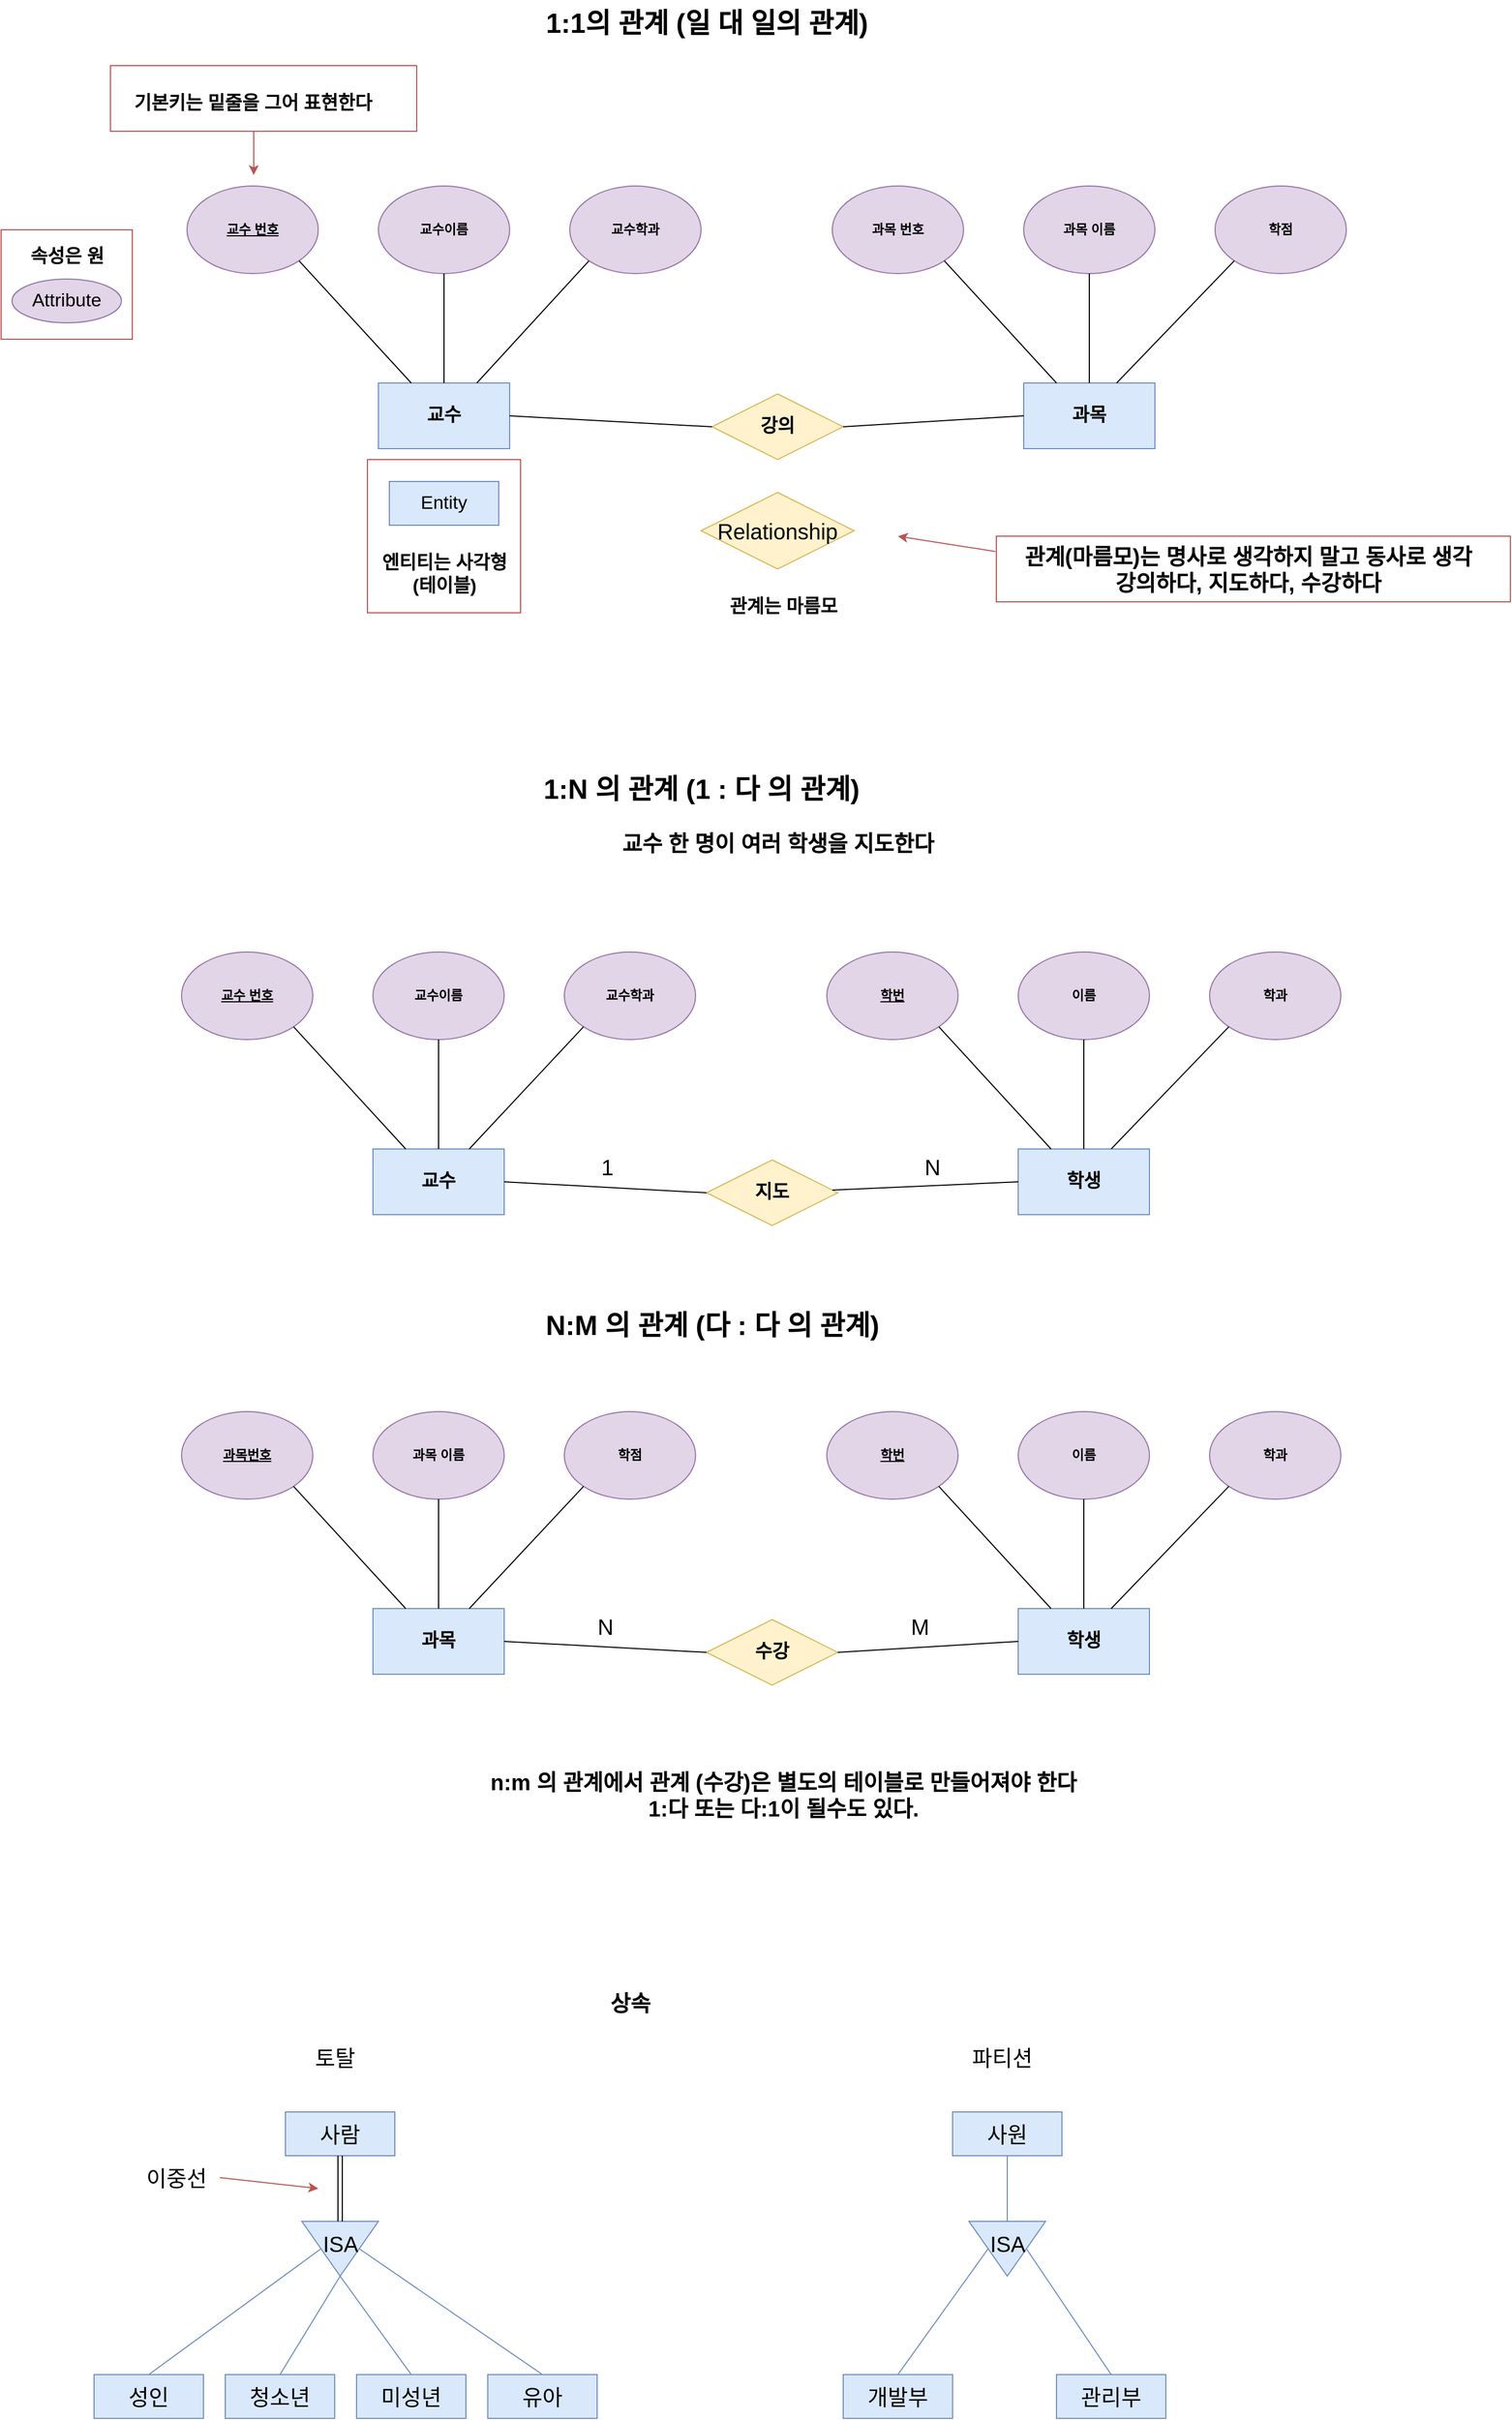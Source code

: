 <mxfile version="20.5.3" type="device"><diagram id="R2lEEEUBdFMjLlhIrx00" name="Page-1"><mxGraphModel dx="1579" dy="829" grid="0" gridSize="10" guides="1" tooltips="1" connect="1" arrows="1" fold="1" page="1" pageScale="1" pageWidth="3300" pageHeight="4681" math="0" shadow="0" extFonts="Permanent Marker^https://fonts.googleapis.com/css?family=Permanent+Marker"><root><mxCell id="0"/><mxCell id="1" parent="0"/><mxCell id="wZfJ5kajpPE4_aykeDIW-59" value="&lt;b&gt;교수&lt;/b&gt;" style="rounded=0;whiteSpace=wrap;html=1;strokeColor=#6c8ebf;fillColor=#dae8fc;fontStyle=0;fontSize=17;" vertex="1" parent="1"><mxGeometry x="375" y="410" width="120" height="60" as="geometry"/></mxCell><mxCell id="wZfJ5kajpPE4_aykeDIW-60" value="&lt;u&gt;&lt;b&gt;교수 번호&lt;/b&gt;&lt;/u&gt;" style="ellipse;whiteSpace=wrap;html=1;strokeColor=#9673a6;fillColor=#e1d5e7;fontStyle=0" vertex="1" parent="1"><mxGeometry x="200" y="230" width="120" height="80" as="geometry"/></mxCell><mxCell id="wZfJ5kajpPE4_aykeDIW-61" value="&lt;b&gt;교수학과&lt;/b&gt;" style="ellipse;whiteSpace=wrap;html=1;strokeColor=#9673a6;fillColor=#e1d5e7;fontStyle=0" vertex="1" parent="1"><mxGeometry x="550" y="230" width="120" height="80" as="geometry"/></mxCell><mxCell id="wZfJ5kajpPE4_aykeDIW-62" value="&lt;b&gt;교수이름&lt;/b&gt;" style="ellipse;whiteSpace=wrap;html=1;strokeColor=#9673a6;fillColor=#e1d5e7;fontStyle=0" vertex="1" parent="1"><mxGeometry x="375" y="230" width="120" height="80" as="geometry"/></mxCell><mxCell id="wZfJ5kajpPE4_aykeDIW-67" value="" style="endArrow=none;html=1;rounded=0;fontSize=17;entryX=1;entryY=1;entryDx=0;entryDy=0;exitX=0.25;exitY=0;exitDx=0;exitDy=0;fontStyle=0" edge="1" parent="1" source="wZfJ5kajpPE4_aykeDIW-59" target="wZfJ5kajpPE4_aykeDIW-60"><mxGeometry width="50" height="50" relative="1" as="geometry"><mxPoint x="340" y="510" as="sourcePoint"/><mxPoint x="390" y="460" as="targetPoint"/></mxGeometry></mxCell><mxCell id="wZfJ5kajpPE4_aykeDIW-68" value="" style="endArrow=none;html=1;rounded=0;fontSize=17;entryX=0.5;entryY=1;entryDx=0;entryDy=0;exitX=0.5;exitY=0;exitDx=0;exitDy=0;fontStyle=0" edge="1" parent="1" source="wZfJ5kajpPE4_aykeDIW-59" target="wZfJ5kajpPE4_aykeDIW-62"><mxGeometry width="50" height="50" relative="1" as="geometry"><mxPoint x="415" y="420" as="sourcePoint"/><mxPoint x="312.426" y="308.284" as="targetPoint"/></mxGeometry></mxCell><mxCell id="wZfJ5kajpPE4_aykeDIW-69" value="" style="endArrow=none;html=1;rounded=0;fontSize=17;entryX=0;entryY=1;entryDx=0;entryDy=0;fontStyle=0;exitX=0.75;exitY=0;exitDx=0;exitDy=0;" edge="1" parent="1" source="wZfJ5kajpPE4_aykeDIW-59" target="wZfJ5kajpPE4_aykeDIW-61"><mxGeometry width="50" height="50" relative="1" as="geometry"><mxPoint x="460" y="410" as="sourcePoint"/><mxPoint x="445" y="320" as="targetPoint"/></mxGeometry></mxCell><mxCell id="wZfJ5kajpPE4_aykeDIW-70" value="&lt;b&gt;엔티티는 사각형&lt;br&gt;(테이블)&lt;/b&gt;" style="text;html=1;resizable=0;autosize=1;align=center;verticalAlign=middle;points=[];fillColor=none;strokeColor=none;rounded=0;fontSize=17;fontStyle=0" vertex="1" parent="1"><mxGeometry x="360" y="560" width="150" height="50" as="geometry"/></mxCell><mxCell id="wZfJ5kajpPE4_aykeDIW-71" value="&lt;b&gt;속성은 원&lt;/b&gt;" style="text;html=1;resizable=0;autosize=1;align=center;verticalAlign=middle;points=[];fillColor=none;strokeColor=none;rounded=0;fontSize=17;fontStyle=0" vertex="1" parent="1"><mxGeometry x="40" y="280" width="100" height="30" as="geometry"/></mxCell><mxCell id="wZfJ5kajpPE4_aykeDIW-72" value="&lt;b&gt;관계는 마름모&lt;/b&gt;" style="text;html=1;resizable=0;autosize=1;align=center;verticalAlign=middle;points=[];fillColor=none;strokeColor=none;rounded=0;fontSize=17;fontStyle=0" vertex="1" parent="1"><mxGeometry x="680" y="600" width="130" height="30" as="geometry"/></mxCell><mxCell id="wZfJ5kajpPE4_aykeDIW-73" value="과목" style="rounded=0;whiteSpace=wrap;html=1;strokeColor=#6c8ebf;fillColor=#dae8fc;fontStyle=1;fontSize=17;" vertex="1" parent="1"><mxGeometry x="965" y="410" width="120" height="60" as="geometry"/></mxCell><mxCell id="wZfJ5kajpPE4_aykeDIW-74" value="&lt;b&gt;과목 번호&lt;/b&gt;" style="ellipse;whiteSpace=wrap;html=1;strokeColor=#9673a6;fillColor=#e1d5e7;" vertex="1" parent="1"><mxGeometry x="790" y="230" width="120" height="80" as="geometry"/></mxCell><mxCell id="wZfJ5kajpPE4_aykeDIW-75" value="&lt;b&gt;학점&lt;/b&gt;" style="ellipse;whiteSpace=wrap;html=1;strokeColor=#9673a6;fillColor=#e1d5e7;" vertex="1" parent="1"><mxGeometry x="1140" y="230" width="120" height="80" as="geometry"/></mxCell><mxCell id="wZfJ5kajpPE4_aykeDIW-76" value="&lt;b&gt;과목 이름&lt;/b&gt;" style="ellipse;whiteSpace=wrap;html=1;strokeColor=#9673a6;fillColor=#e1d5e7;" vertex="1" parent="1"><mxGeometry x="965" y="230" width="120" height="80" as="geometry"/></mxCell><mxCell id="wZfJ5kajpPE4_aykeDIW-77" value="" style="endArrow=none;html=1;rounded=0;fontSize=17;entryX=1;entryY=1;entryDx=0;entryDy=0;exitX=0.25;exitY=0;exitDx=0;exitDy=0;" edge="1" parent="1" source="wZfJ5kajpPE4_aykeDIW-73" target="wZfJ5kajpPE4_aykeDIW-74"><mxGeometry width="50" height="50" relative="1" as="geometry"><mxPoint x="930" y="510" as="sourcePoint"/><mxPoint x="980" y="460" as="targetPoint"/></mxGeometry></mxCell><mxCell id="wZfJ5kajpPE4_aykeDIW-78" value="" style="endArrow=none;html=1;rounded=0;fontSize=17;entryX=0.5;entryY=1;entryDx=0;entryDy=0;exitX=0.5;exitY=0;exitDx=0;exitDy=0;" edge="1" parent="1" source="wZfJ5kajpPE4_aykeDIW-73" target="wZfJ5kajpPE4_aykeDIW-76"><mxGeometry width="50" height="50" relative="1" as="geometry"><mxPoint x="1005" y="420" as="sourcePoint"/><mxPoint x="902.426" y="308.284" as="targetPoint"/></mxGeometry></mxCell><mxCell id="wZfJ5kajpPE4_aykeDIW-79" value="" style="endArrow=none;html=1;rounded=0;fontSize=17;entryX=0;entryY=1;entryDx=0;entryDy=0;" edge="1" parent="1" target="wZfJ5kajpPE4_aykeDIW-75"><mxGeometry width="50" height="50" relative="1" as="geometry"><mxPoint x="1050" y="410" as="sourcePoint"/><mxPoint x="1035" y="320" as="targetPoint"/></mxGeometry></mxCell><mxCell id="wZfJ5kajpPE4_aykeDIW-85" value="&lt;b&gt;강의&lt;/b&gt;" style="shape=rhombus;perimeter=rhombusPerimeter;whiteSpace=wrap;html=1;align=center;strokeColor=#d6b656;fontSize=17;fillColor=#fff2cc;" vertex="1" parent="1"><mxGeometry x="680" y="420" width="120" height="60" as="geometry"/></mxCell><mxCell id="wZfJ5kajpPE4_aykeDIW-86" value="Entity" style="whiteSpace=wrap;html=1;align=center;strokeColor=#6c8ebf;fontSize=17;fillColor=#dae8fc;" vertex="1" parent="1"><mxGeometry x="385" y="500" width="100" height="40" as="geometry"/></mxCell><mxCell id="wZfJ5kajpPE4_aykeDIW-87" value="Attribute" style="ellipse;whiteSpace=wrap;html=1;align=center;strokeColor=#9673a6;fontSize=17;fillColor=#e1d5e7;" vertex="1" parent="1"><mxGeometry x="40" y="315" width="100" height="40" as="geometry"/></mxCell><mxCell id="wZfJ5kajpPE4_aykeDIW-88" value="&lt;font style=&quot;font-size: 25px;&quot;&gt;&lt;b&gt;1:1의 관계&amp;nbsp;&lt;/b&gt;&lt;/font&gt;&lt;b style=&quot;font-size: 25px;&quot;&gt;(일 대 일의 관계)&lt;/b&gt;" style="text;html=1;align=center;verticalAlign=middle;resizable=0;points=[];autosize=1;strokeColor=none;fillColor=none;fontSize=17;" vertex="1" parent="1"><mxGeometry x="505" y="60" width="340" height="40" as="geometry"/></mxCell><mxCell id="wZfJ5kajpPE4_aykeDIW-90" value="" style="endArrow=none;html=1;rounded=0;fontSize=17;exitX=1;exitY=0.5;exitDx=0;exitDy=0;entryX=0;entryY=0.5;entryDx=0;entryDy=0;" edge="1" parent="1" source="wZfJ5kajpPE4_aykeDIW-59" target="wZfJ5kajpPE4_aykeDIW-85"><mxGeometry relative="1" as="geometry"><mxPoint x="650" y="470" as="sourcePoint"/><mxPoint x="810" y="470" as="targetPoint"/></mxGeometry></mxCell><mxCell id="wZfJ5kajpPE4_aykeDIW-91" value="" style="endArrow=none;html=1;rounded=0;fontSize=17;entryX=0;entryY=0.5;entryDx=0;entryDy=0;exitX=1;exitY=0.5;exitDx=0;exitDy=0;" edge="1" parent="1" source="wZfJ5kajpPE4_aykeDIW-85" target="wZfJ5kajpPE4_aykeDIW-73"><mxGeometry relative="1" as="geometry"><mxPoint x="650" y="470" as="sourcePoint"/><mxPoint x="810" y="470" as="targetPoint"/></mxGeometry></mxCell><mxCell id="wZfJ5kajpPE4_aykeDIW-96" value="&lt;b&gt;기본키는 밑줄을 그어 표현한다&lt;/b&gt;" style="text;html=1;align=center;verticalAlign=middle;resizable=0;points=[];autosize=1;strokeColor=none;fillColor=none;fontSize=17;" vertex="1" parent="1"><mxGeometry x="130" y="140" width="260" height="30" as="geometry"/></mxCell><mxCell id="wZfJ5kajpPE4_aykeDIW-100" value="" style="endArrow=classic;html=1;rounded=0;fontSize=17;fillColor=#f8cecc;strokeColor=#b85450;" edge="1" parent="1"><mxGeometry width="50" height="50" relative="1" as="geometry"><mxPoint x="261" y="180" as="sourcePoint"/><mxPoint x="261" y="220" as="targetPoint"/><Array as="points"><mxPoint x="261" y="200"/></Array></mxGeometry></mxCell><mxCell id="wZfJ5kajpPE4_aykeDIW-103" value="학생" style="rounded=0;whiteSpace=wrap;html=1;strokeColor=#6c8ebf;fillColor=#dae8fc;fontStyle=1;fontSize=17;" vertex="1" parent="1"><mxGeometry x="960" y="1110" width="120" height="60" as="geometry"/></mxCell><mxCell id="wZfJ5kajpPE4_aykeDIW-104" value="&lt;u&gt;&lt;b&gt;학번&lt;/b&gt;&lt;/u&gt;" style="ellipse;whiteSpace=wrap;html=1;strokeColor=#9673a6;fillColor=#e1d5e7;" vertex="1" parent="1"><mxGeometry x="785" y="930" width="120" height="80" as="geometry"/></mxCell><mxCell id="wZfJ5kajpPE4_aykeDIW-105" value="&lt;b&gt;학과&lt;/b&gt;" style="ellipse;whiteSpace=wrap;html=1;strokeColor=#9673a6;fillColor=#e1d5e7;" vertex="1" parent="1"><mxGeometry x="1135" y="930" width="120" height="80" as="geometry"/></mxCell><mxCell id="wZfJ5kajpPE4_aykeDIW-106" value="&lt;b&gt;이름&lt;/b&gt;" style="ellipse;whiteSpace=wrap;html=1;strokeColor=#9673a6;fillColor=#e1d5e7;" vertex="1" parent="1"><mxGeometry x="960" y="930" width="120" height="80" as="geometry"/></mxCell><mxCell id="wZfJ5kajpPE4_aykeDIW-107" value="" style="endArrow=none;html=1;rounded=0;fontSize=17;entryX=1;entryY=1;entryDx=0;entryDy=0;exitX=0.25;exitY=0;exitDx=0;exitDy=0;" edge="1" parent="1" source="wZfJ5kajpPE4_aykeDIW-103" target="wZfJ5kajpPE4_aykeDIW-104"><mxGeometry width="50" height="50" relative="1" as="geometry"><mxPoint x="925" y="1210" as="sourcePoint"/><mxPoint x="975" y="1160" as="targetPoint"/></mxGeometry></mxCell><mxCell id="wZfJ5kajpPE4_aykeDIW-108" value="" style="endArrow=none;html=1;rounded=0;fontSize=17;entryX=0.5;entryY=1;entryDx=0;entryDy=0;exitX=0.5;exitY=0;exitDx=0;exitDy=0;" edge="1" parent="1" source="wZfJ5kajpPE4_aykeDIW-103" target="wZfJ5kajpPE4_aykeDIW-106"><mxGeometry width="50" height="50" relative="1" as="geometry"><mxPoint x="1000" y="1120" as="sourcePoint"/><mxPoint x="897.426" y="1008.284" as="targetPoint"/></mxGeometry></mxCell><mxCell id="wZfJ5kajpPE4_aykeDIW-109" value="" style="endArrow=none;html=1;rounded=0;fontSize=17;entryX=0;entryY=1;entryDx=0;entryDy=0;" edge="1" parent="1" target="wZfJ5kajpPE4_aykeDIW-105"><mxGeometry width="50" height="50" relative="1" as="geometry"><mxPoint x="1045" y="1110" as="sourcePoint"/><mxPoint x="1030" y="1020" as="targetPoint"/></mxGeometry></mxCell><mxCell id="wZfJ5kajpPE4_aykeDIW-111" value="&lt;font style=&quot;font-size: 25px;&quot;&gt;&lt;b&gt;1:N 의 관계 (&lt;/b&gt;&lt;/font&gt;&lt;b style=&quot;font-size: 25px;&quot;&gt;1 : 다 의 관계)&lt;/b&gt;" style="text;html=1;align=center;verticalAlign=middle;resizable=0;points=[];autosize=1;strokeColor=none;fillColor=none;fontSize=17;" vertex="1" parent="1"><mxGeometry x="505" y="760" width="330" height="40" as="geometry"/></mxCell><mxCell id="wZfJ5kajpPE4_aykeDIW-112" value="&lt;b&gt;교수&lt;/b&gt;" style="rounded=0;whiteSpace=wrap;html=1;strokeColor=#6c8ebf;fillColor=#dae8fc;fontStyle=0;fontSize=17;" vertex="1" parent="1"><mxGeometry x="370" y="1110" width="120" height="60" as="geometry"/></mxCell><mxCell id="wZfJ5kajpPE4_aykeDIW-113" value="&lt;u&gt;&lt;b&gt;교수 번호&lt;/b&gt;&lt;/u&gt;" style="ellipse;whiteSpace=wrap;html=1;strokeColor=#9673a6;fillColor=#e1d5e7;fontStyle=0" vertex="1" parent="1"><mxGeometry x="195" y="930" width="120" height="80" as="geometry"/></mxCell><mxCell id="wZfJ5kajpPE4_aykeDIW-114" value="&lt;b&gt;교수학과&lt;/b&gt;" style="ellipse;whiteSpace=wrap;html=1;strokeColor=#9673a6;fillColor=#e1d5e7;fontStyle=0" vertex="1" parent="1"><mxGeometry x="545" y="930" width="120" height="80" as="geometry"/></mxCell><mxCell id="wZfJ5kajpPE4_aykeDIW-115" value="&lt;b&gt;교수이름&lt;/b&gt;" style="ellipse;whiteSpace=wrap;html=1;strokeColor=#9673a6;fillColor=#e1d5e7;fontStyle=0" vertex="1" parent="1"><mxGeometry x="370" y="930" width="120" height="80" as="geometry"/></mxCell><mxCell id="wZfJ5kajpPE4_aykeDIW-116" value="" style="endArrow=none;html=1;rounded=0;fontSize=17;entryX=1;entryY=1;entryDx=0;entryDy=0;exitX=0.25;exitY=0;exitDx=0;exitDy=0;fontStyle=0" edge="1" parent="1" source="wZfJ5kajpPE4_aykeDIW-112" target="wZfJ5kajpPE4_aykeDIW-113"><mxGeometry width="50" height="50" relative="1" as="geometry"><mxPoint x="335" y="1210" as="sourcePoint"/><mxPoint x="385" y="1160" as="targetPoint"/></mxGeometry></mxCell><mxCell id="wZfJ5kajpPE4_aykeDIW-117" value="" style="endArrow=none;html=1;rounded=0;fontSize=17;entryX=0.5;entryY=1;entryDx=0;entryDy=0;exitX=0.5;exitY=0;exitDx=0;exitDy=0;fontStyle=0" edge="1" parent="1" source="wZfJ5kajpPE4_aykeDIW-112" target="wZfJ5kajpPE4_aykeDIW-115"><mxGeometry width="50" height="50" relative="1" as="geometry"><mxPoint x="410" y="1120" as="sourcePoint"/><mxPoint x="307.426" y="1008.284" as="targetPoint"/></mxGeometry></mxCell><mxCell id="wZfJ5kajpPE4_aykeDIW-118" value="" style="endArrow=none;html=1;rounded=0;fontSize=17;entryX=0;entryY=1;entryDx=0;entryDy=0;fontStyle=0" edge="1" parent="1" target="wZfJ5kajpPE4_aykeDIW-114" source="wZfJ5kajpPE4_aykeDIW-112"><mxGeometry width="50" height="50" relative="1" as="geometry"><mxPoint x="455" y="1110" as="sourcePoint"/><mxPoint x="440" y="1020" as="targetPoint"/></mxGeometry></mxCell><mxCell id="wZfJ5kajpPE4_aykeDIW-128" value="&lt;b&gt;지도&lt;/b&gt;" style="shape=rhombus;perimeter=rhombusPerimeter;whiteSpace=wrap;html=1;align=center;strokeColor=#d6b656;fontSize=17;fillColor=#fff2cc;" vertex="1" parent="1"><mxGeometry x="675" y="1120" width="120" height="60" as="geometry"/></mxCell><mxCell id="wZfJ5kajpPE4_aykeDIW-132" value="교수 한 명이 여러 학생을 지도한다" style="text;html=1;align=center;verticalAlign=middle;resizable=0;points=[];autosize=1;strokeColor=none;fillColor=none;fontSize=20;fontStyle=1" vertex="1" parent="1"><mxGeometry x="575" y="810" width="330" height="40" as="geometry"/></mxCell><mxCell id="wZfJ5kajpPE4_aykeDIW-133" value="&lt;font style=&quot;font-size: 25px;&quot;&gt;&lt;b&gt;N:M 의 관계 (다&amp;nbsp;&lt;/b&gt;&lt;/font&gt;&lt;b style=&quot;font-size: 25px;&quot;&gt;: 다 의 관계)&lt;/b&gt;" style="text;html=1;align=center;verticalAlign=middle;resizable=0;points=[];autosize=1;strokeColor=none;fillColor=none;fontSize=17;" vertex="1" parent="1"><mxGeometry x="510" y="1250" width="340" height="40" as="geometry"/></mxCell><mxCell id="wZfJ5kajpPE4_aykeDIW-134" value="학생" style="rounded=0;whiteSpace=wrap;html=1;strokeColor=#6c8ebf;fillColor=#dae8fc;fontStyle=1;fontSize=17;" vertex="1" parent="1"><mxGeometry x="960" y="1530" width="120" height="60" as="geometry"/></mxCell><mxCell id="wZfJ5kajpPE4_aykeDIW-135" value="&lt;u&gt;&lt;b&gt;학번&lt;/b&gt;&lt;/u&gt;" style="ellipse;whiteSpace=wrap;html=1;strokeColor=#9673a6;fillColor=#e1d5e7;" vertex="1" parent="1"><mxGeometry x="785" y="1350" width="120" height="80" as="geometry"/></mxCell><mxCell id="wZfJ5kajpPE4_aykeDIW-136" value="&lt;b&gt;학과&lt;/b&gt;" style="ellipse;whiteSpace=wrap;html=1;strokeColor=#9673a6;fillColor=#e1d5e7;" vertex="1" parent="1"><mxGeometry x="1135" y="1350" width="120" height="80" as="geometry"/></mxCell><mxCell id="wZfJ5kajpPE4_aykeDIW-137" value="&lt;b&gt;이름&lt;/b&gt;" style="ellipse;whiteSpace=wrap;html=1;strokeColor=#9673a6;fillColor=#e1d5e7;" vertex="1" parent="1"><mxGeometry x="960" y="1350" width="120" height="80" as="geometry"/></mxCell><mxCell id="wZfJ5kajpPE4_aykeDIW-138" value="" style="endArrow=none;html=1;rounded=0;fontSize=17;entryX=1;entryY=1;entryDx=0;entryDy=0;exitX=0.25;exitY=0;exitDx=0;exitDy=0;" edge="1" parent="1" source="wZfJ5kajpPE4_aykeDIW-134" target="wZfJ5kajpPE4_aykeDIW-135"><mxGeometry width="50" height="50" relative="1" as="geometry"><mxPoint x="925" y="1630" as="sourcePoint"/><mxPoint x="975" y="1580" as="targetPoint"/></mxGeometry></mxCell><mxCell id="wZfJ5kajpPE4_aykeDIW-139" value="" style="endArrow=none;html=1;rounded=0;fontSize=17;entryX=0.5;entryY=1;entryDx=0;entryDy=0;exitX=0.5;exitY=0;exitDx=0;exitDy=0;" edge="1" parent="1" source="wZfJ5kajpPE4_aykeDIW-134" target="wZfJ5kajpPE4_aykeDIW-137"><mxGeometry width="50" height="50" relative="1" as="geometry"><mxPoint x="1000" y="1540" as="sourcePoint"/><mxPoint x="897.426" y="1428.284" as="targetPoint"/></mxGeometry></mxCell><mxCell id="wZfJ5kajpPE4_aykeDIW-140" value="" style="endArrow=none;html=1;rounded=0;fontSize=17;entryX=0;entryY=1;entryDx=0;entryDy=0;" edge="1" parent="1" target="wZfJ5kajpPE4_aykeDIW-136"><mxGeometry width="50" height="50" relative="1" as="geometry"><mxPoint x="1045" y="1530" as="sourcePoint"/><mxPoint x="1030" y="1440" as="targetPoint"/></mxGeometry></mxCell><mxCell id="wZfJ5kajpPE4_aykeDIW-141" value="&lt;b&gt;과목&lt;/b&gt;" style="rounded=0;whiteSpace=wrap;html=1;strokeColor=#6c8ebf;fillColor=#dae8fc;fontStyle=0;fontSize=17;" vertex="1" parent="1"><mxGeometry x="370" y="1530" width="120" height="60" as="geometry"/></mxCell><mxCell id="wZfJ5kajpPE4_aykeDIW-142" value="&lt;u&gt;&lt;b&gt;과목번호&lt;/b&gt;&lt;/u&gt;" style="ellipse;whiteSpace=wrap;html=1;strokeColor=#9673a6;fillColor=#e1d5e7;fontStyle=0" vertex="1" parent="1"><mxGeometry x="195" y="1350" width="120" height="80" as="geometry"/></mxCell><mxCell id="wZfJ5kajpPE4_aykeDIW-143" value="&lt;b&gt;학점&lt;/b&gt;" style="ellipse;whiteSpace=wrap;html=1;strokeColor=#9673a6;fillColor=#e1d5e7;fontStyle=0" vertex="1" parent="1"><mxGeometry x="545" y="1350" width="120" height="80" as="geometry"/></mxCell><mxCell id="wZfJ5kajpPE4_aykeDIW-144" value="&lt;b&gt;과목 이름&lt;/b&gt;" style="ellipse;whiteSpace=wrap;html=1;strokeColor=#9673a6;fillColor=#e1d5e7;fontStyle=0" vertex="1" parent="1"><mxGeometry x="370" y="1350" width="120" height="80" as="geometry"/></mxCell><mxCell id="wZfJ5kajpPE4_aykeDIW-145" value="" style="endArrow=none;html=1;rounded=0;fontSize=17;entryX=1;entryY=1;entryDx=0;entryDy=0;exitX=0.25;exitY=0;exitDx=0;exitDy=0;fontStyle=0" edge="1" parent="1" source="wZfJ5kajpPE4_aykeDIW-141" target="wZfJ5kajpPE4_aykeDIW-142"><mxGeometry width="50" height="50" relative="1" as="geometry"><mxPoint x="335" y="1630" as="sourcePoint"/><mxPoint x="385" y="1580" as="targetPoint"/></mxGeometry></mxCell><mxCell id="wZfJ5kajpPE4_aykeDIW-146" value="" style="endArrow=none;html=1;rounded=0;fontSize=17;entryX=0.5;entryY=1;entryDx=0;entryDy=0;exitX=0.5;exitY=0;exitDx=0;exitDy=0;fontStyle=0" edge="1" parent="1" source="wZfJ5kajpPE4_aykeDIW-141" target="wZfJ5kajpPE4_aykeDIW-144"><mxGeometry width="50" height="50" relative="1" as="geometry"><mxPoint x="410" y="1540" as="sourcePoint"/><mxPoint x="307.426" y="1428.284" as="targetPoint"/></mxGeometry></mxCell><mxCell id="wZfJ5kajpPE4_aykeDIW-147" value="" style="endArrow=none;html=1;rounded=0;fontSize=17;entryX=0;entryY=1;entryDx=0;entryDy=0;fontStyle=0" edge="1" parent="1" source="wZfJ5kajpPE4_aykeDIW-141" target="wZfJ5kajpPE4_aykeDIW-143"><mxGeometry width="50" height="50" relative="1" as="geometry"><mxPoint x="455" y="1530" as="sourcePoint"/><mxPoint x="440" y="1440" as="targetPoint"/></mxGeometry></mxCell><mxCell id="wZfJ5kajpPE4_aykeDIW-150" value="&lt;b&gt;수강&lt;/b&gt;" style="shape=rhombus;perimeter=rhombusPerimeter;whiteSpace=wrap;html=1;align=center;strokeColor=#d6b656;fontSize=17;fillColor=#fff2cc;" vertex="1" parent="1"><mxGeometry x="675" y="1540" width="120" height="60" as="geometry"/></mxCell><mxCell id="wZfJ5kajpPE4_aykeDIW-151" value="" style="endArrow=none;html=1;rounded=0;fontSize=17;exitX=1;exitY=0.5;exitDx=0;exitDy=0;entryX=0;entryY=0.5;entryDx=0;entryDy=0;" edge="1" parent="1" source="wZfJ5kajpPE4_aykeDIW-150" target="wZfJ5kajpPE4_aykeDIW-134"><mxGeometry relative="1" as="geometry"><mxPoint x="500" y="1570" as="sourcePoint"/><mxPoint x="685" y="1580" as="targetPoint"/></mxGeometry></mxCell><mxCell id="wZfJ5kajpPE4_aykeDIW-153" value="Relationship" style="shape=rhombus;perimeter=rhombusPerimeter;whiteSpace=wrap;html=1;align=center;strokeColor=#d6b656;fontSize=20;fillColor=#fff2cc;" vertex="1" parent="1"><mxGeometry x="670" y="510" width="140" height="70" as="geometry"/></mxCell><mxCell id="wZfJ5kajpPE4_aykeDIW-154" value="&lt;b&gt;n:m 의 관계에서 관계 (수강)은 별도의 테이블로 만들어져야 한다&lt;br&gt;1:다 또는 다:1이 될수도 있다.&lt;br&gt;&lt;/b&gt;" style="text;html=1;align=center;verticalAlign=middle;resizable=0;points=[];autosize=1;strokeColor=none;fillColor=none;fontSize=20;" vertex="1" parent="1"><mxGeometry x="445" y="1670" width="600" height="60" as="geometry"/></mxCell><mxCell id="wZfJ5kajpPE4_aykeDIW-155" value="사람" style="whiteSpace=wrap;html=1;align=center;strokeColor=#6c8ebf;fontSize=20;fillColor=#dae8fc;" vertex="1" parent="1"><mxGeometry x="290" y="1990" width="100" height="40" as="geometry"/></mxCell><mxCell id="wZfJ5kajpPE4_aykeDIW-159" value="성인" style="whiteSpace=wrap;html=1;align=center;strokeColor=#6c8ebf;fontSize=20;fillColor=#dae8fc;" vertex="1" parent="1"><mxGeometry x="115" y="2230" width="100" height="40" as="geometry"/></mxCell><mxCell id="wZfJ5kajpPE4_aykeDIW-160" value="청소년" style="whiteSpace=wrap;html=1;align=center;strokeColor=#6c8ebf;fontSize=20;fillColor=#dae8fc;" vertex="1" parent="1"><mxGeometry x="235" y="2230" width="100" height="40" as="geometry"/></mxCell><mxCell id="wZfJ5kajpPE4_aykeDIW-161" value="미성년" style="whiteSpace=wrap;html=1;align=center;strokeColor=#6c8ebf;fontSize=20;fillColor=#dae8fc;" vertex="1" parent="1"><mxGeometry x="355" y="2230" width="100" height="40" as="geometry"/></mxCell><mxCell id="wZfJ5kajpPE4_aykeDIW-162" value="유아" style="whiteSpace=wrap;html=1;align=center;strokeColor=#6c8ebf;fontSize=20;fillColor=#dae8fc;" vertex="1" parent="1"><mxGeometry x="475" y="2230" width="100" height="40" as="geometry"/></mxCell><mxCell id="wZfJ5kajpPE4_aykeDIW-163" value="" style="triangle;whiteSpace=wrap;html=1;strokeColor=#6c8ebf;fontSize=20;fillColor=#dae8fc;rotation=90;" vertex="1" parent="1"><mxGeometry x="315" y="2080" width="50" height="70" as="geometry"/></mxCell><mxCell id="wZfJ5kajpPE4_aykeDIW-165" value="" style="endArrow=none;html=1;rounded=0;fontSize=20;exitX=0.5;exitY=0;exitDx=0;exitDy=0;entryX=0.5;entryY=0;entryDx=0;entryDy=0;fillColor=#dae8fc;strokeColor=#6c8ebf;" edge="1" parent="1" source="wZfJ5kajpPE4_aykeDIW-163" target="wZfJ5kajpPE4_aykeDIW-162"><mxGeometry relative="1" as="geometry"><mxPoint x="535" y="2110" as="sourcePoint"/><mxPoint x="695" y="2110" as="targetPoint"/></mxGeometry></mxCell><mxCell id="wZfJ5kajpPE4_aykeDIW-166" value="" style="endArrow=none;html=1;rounded=0;fontSize=20;exitX=1;exitY=0.5;exitDx=0;exitDy=0;entryX=0.5;entryY=0;entryDx=0;entryDy=0;fillColor=#dae8fc;strokeColor=#6c8ebf;" edge="1" parent="1" source="wZfJ5kajpPE4_aykeDIW-163" target="wZfJ5kajpPE4_aykeDIW-161"><mxGeometry relative="1" as="geometry"><mxPoint x="367.5" y="2125" as="sourcePoint"/><mxPoint x="535" y="2240" as="targetPoint"/></mxGeometry></mxCell><mxCell id="wZfJ5kajpPE4_aykeDIW-167" value="" style="endArrow=none;html=1;rounded=0;fontSize=20;exitX=1;exitY=0.5;exitDx=0;exitDy=0;entryX=0.5;entryY=0;entryDx=0;entryDy=0;fillColor=#dae8fc;strokeColor=#6c8ebf;" edge="1" parent="1" source="wZfJ5kajpPE4_aykeDIW-163" target="wZfJ5kajpPE4_aykeDIW-160"><mxGeometry relative="1" as="geometry"><mxPoint x="350" y="2150" as="sourcePoint"/><mxPoint x="415" y="2240" as="targetPoint"/></mxGeometry></mxCell><mxCell id="wZfJ5kajpPE4_aykeDIW-168" value="" style="endArrow=none;html=1;rounded=0;fontSize=20;exitX=0.5;exitY=1;exitDx=0;exitDy=0;entryX=0.5;entryY=0;entryDx=0;entryDy=0;fillColor=#dae8fc;strokeColor=#6c8ebf;" edge="1" parent="1" source="wZfJ5kajpPE4_aykeDIW-163" target="wZfJ5kajpPE4_aykeDIW-159"><mxGeometry relative="1" as="geometry"><mxPoint x="354.97" y="2150" as="sourcePoint"/><mxPoint x="295" y="2240" as="targetPoint"/></mxGeometry></mxCell><mxCell id="wZfJ5kajpPE4_aykeDIW-169" value="사원" style="whiteSpace=wrap;html=1;align=center;strokeColor=#6c8ebf;fontSize=20;fillColor=#dae8fc;" vertex="1" parent="1"><mxGeometry x="900" y="1990" width="100" height="40" as="geometry"/></mxCell><mxCell id="wZfJ5kajpPE4_aykeDIW-170" value="" style="triangle;whiteSpace=wrap;html=1;strokeColor=#6c8ebf;fontSize=20;fillColor=#dae8fc;rotation=90;" vertex="1" parent="1"><mxGeometry x="925" y="2080" width="50" height="70" as="geometry"/></mxCell><mxCell id="wZfJ5kajpPE4_aykeDIW-171" value="개발부" style="whiteSpace=wrap;html=1;align=center;strokeColor=#6c8ebf;fontSize=20;fillColor=#dae8fc;" vertex="1" parent="1"><mxGeometry x="800" y="2230" width="100" height="40" as="geometry"/></mxCell><mxCell id="wZfJ5kajpPE4_aykeDIW-172" value="관리부" style="whiteSpace=wrap;html=1;align=center;strokeColor=#6c8ebf;fontSize=20;fillColor=#dae8fc;" vertex="1" parent="1"><mxGeometry x="995" y="2230" width="100" height="40" as="geometry"/></mxCell><mxCell id="wZfJ5kajpPE4_aykeDIW-173" value="" style="endArrow=none;html=1;rounded=0;fontSize=20;entryX=0.5;entryY=1;entryDx=0;entryDy=0;exitX=0.5;exitY=0;exitDx=0;exitDy=0;fillColor=#dae8fc;strokeColor=#6c8ebf;" edge="1" parent="1" source="wZfJ5kajpPE4_aykeDIW-171" target="wZfJ5kajpPE4_aykeDIW-170"><mxGeometry relative="1" as="geometry"><mxPoint x="535" y="2110" as="sourcePoint"/><mxPoint x="695" y="2110" as="targetPoint"/></mxGeometry></mxCell><mxCell id="wZfJ5kajpPE4_aykeDIW-174" value="" style="endArrow=none;html=1;rounded=0;fontSize=20;entryX=0.5;entryY=0;entryDx=0;entryDy=0;exitX=0.5;exitY=0;exitDx=0;exitDy=0;fillColor=#dae8fc;strokeColor=#6c8ebf;" edge="1" parent="1" source="wZfJ5kajpPE4_aykeDIW-172" target="wZfJ5kajpPE4_aykeDIW-170"><mxGeometry relative="1" as="geometry"><mxPoint x="860" y="2240" as="sourcePoint"/><mxPoint x="942.5" y="2125" as="targetPoint"/></mxGeometry></mxCell><mxCell id="wZfJ5kajpPE4_aykeDIW-175" value="" style="endArrow=none;html=1;rounded=0;fontSize=20;entryX=0.5;entryY=1;entryDx=0;entryDy=0;exitX=0;exitY=0.5;exitDx=0;exitDy=0;fillColor=#dae8fc;strokeColor=#6c8ebf;" edge="1" parent="1" source="wZfJ5kajpPE4_aykeDIW-170" target="wZfJ5kajpPE4_aykeDIW-169"><mxGeometry relative="1" as="geometry"><mxPoint x="535" y="2110" as="sourcePoint"/><mxPoint x="695" y="2110" as="targetPoint"/></mxGeometry></mxCell><mxCell id="wZfJ5kajpPE4_aykeDIW-194" value="ISA" style="text;html=1;align=center;verticalAlign=middle;resizable=0;points=[];autosize=1;strokeColor=none;fillColor=none;fontSize=20;" vertex="1" parent="1"><mxGeometry x="310" y="2090" width="60" height="40" as="geometry"/></mxCell><mxCell id="wZfJ5kajpPE4_aykeDIW-195" value="ISA" style="text;html=1;align=center;verticalAlign=middle;resizable=0;points=[];autosize=1;strokeColor=none;fillColor=none;fontSize=20;" vertex="1" parent="1"><mxGeometry x="920" y="2090" width="60" height="40" as="geometry"/></mxCell><mxCell id="wZfJ5kajpPE4_aykeDIW-196" value="" style="shape=link;html=1;rounded=0;fontSize=20;exitX=0.5;exitY=1;exitDx=0;exitDy=0;" edge="1" parent="1" source="wZfJ5kajpPE4_aykeDIW-155"><mxGeometry width="100" relative="1" as="geometry"><mxPoint x="560" y="2260" as="sourcePoint"/><mxPoint x="340" y="2090" as="targetPoint"/></mxGeometry></mxCell><mxCell id="wZfJ5kajpPE4_aykeDIW-197" value="" style="endArrow=classic;html=1;rounded=0;fontSize=20;fillColor=#f8cecc;strokeColor=#b85450;" edge="1" parent="1"><mxGeometry width="50" height="50" relative="1" as="geometry"><mxPoint x="230" y="2050" as="sourcePoint"/><mxPoint x="320" y="2060" as="targetPoint"/></mxGeometry></mxCell><mxCell id="wZfJ5kajpPE4_aykeDIW-198" value="이중선" style="text;html=1;align=center;verticalAlign=middle;resizable=0;points=[];autosize=1;strokeColor=none;fillColor=none;fontSize=20;" vertex="1" parent="1"><mxGeometry x="150" y="2030" width="80" height="40" as="geometry"/></mxCell><mxCell id="wZfJ5kajpPE4_aykeDIW-199" value="&lt;b&gt;상속&lt;/b&gt;" style="text;html=1;align=center;verticalAlign=middle;resizable=0;points=[];autosize=1;strokeColor=none;fillColor=none;fontSize=20;" vertex="1" parent="1"><mxGeometry x="575" y="1870" width="60" height="40" as="geometry"/></mxCell><mxCell id="wZfJ5kajpPE4_aykeDIW-201" value="" style="endArrow=none;html=1;rounded=0;fontSize=20;exitX=1;exitY=0.5;exitDx=0;exitDy=0;entryX=0;entryY=0.5;entryDx=0;entryDy=0;" edge="1" parent="1" source="wZfJ5kajpPE4_aykeDIW-112" target="wZfJ5kajpPE4_aykeDIW-128"><mxGeometry relative="1" as="geometry"><mxPoint x="530" y="1090" as="sourcePoint"/><mxPoint x="690" y="1090" as="targetPoint"/></mxGeometry></mxCell><mxCell id="wZfJ5kajpPE4_aykeDIW-202" value="1" style="resizable=0;html=1;align=right;verticalAlign=bottom;strokeColor=default;fontSize=20;fillColor=none;" connectable="0" vertex="1" parent="wZfJ5kajpPE4_aykeDIW-201"><mxGeometry x="1" relative="1" as="geometry"><mxPoint x="-85" y="-10" as="offset"/></mxGeometry></mxCell><mxCell id="wZfJ5kajpPE4_aykeDIW-203" value="" style="endArrow=none;html=1;rounded=0;fontSize=20;entryX=0;entryY=0.5;entryDx=0;entryDy=0;" edge="1" parent="1" source="wZfJ5kajpPE4_aykeDIW-128" target="wZfJ5kajpPE4_aykeDIW-103"><mxGeometry relative="1" as="geometry"><mxPoint x="530" y="1090" as="sourcePoint"/><mxPoint x="690" y="1090" as="targetPoint"/></mxGeometry></mxCell><mxCell id="wZfJ5kajpPE4_aykeDIW-204" value="N" style="resizable=0;html=1;align=right;verticalAlign=bottom;strokeColor=default;fontSize=20;fillColor=none;" connectable="0" vertex="1" parent="wZfJ5kajpPE4_aykeDIW-203"><mxGeometry x="1" relative="1" as="geometry"><mxPoint x="-70" as="offset"/></mxGeometry></mxCell><mxCell id="wZfJ5kajpPE4_aykeDIW-205" value="" style="endArrow=none;html=1;rounded=0;fontSize=20;entryX=0;entryY=0.5;entryDx=0;entryDy=0;exitX=1;exitY=0.5;exitDx=0;exitDy=0;" edge="1" parent="1" source="wZfJ5kajpPE4_aykeDIW-141" target="wZfJ5kajpPE4_aykeDIW-150"><mxGeometry relative="1" as="geometry"><mxPoint x="510" y="1540" as="sourcePoint"/><mxPoint x="670" y="1540" as="targetPoint"/></mxGeometry></mxCell><mxCell id="wZfJ5kajpPE4_aykeDIW-206" value="M" style="resizable=0;html=1;align=left;verticalAlign=bottom;strokeColor=default;fontSize=20;fillColor=none;" connectable="0" vertex="1" parent="wZfJ5kajpPE4_aykeDIW-205"><mxGeometry x="-1" relative="1" as="geometry"><mxPoint x="370" as="offset"/></mxGeometry></mxCell><mxCell id="wZfJ5kajpPE4_aykeDIW-207" value="N" style="resizable=0;html=1;align=right;verticalAlign=bottom;strokeColor=default;fontSize=20;fillColor=none;" connectable="0" vertex="1" parent="wZfJ5kajpPE4_aykeDIW-205"><mxGeometry x="1" relative="1" as="geometry"><mxPoint x="-85" y="-10" as="offset"/></mxGeometry></mxCell><mxCell id="wZfJ5kajpPE4_aykeDIW-208" value="파티션" style="text;html=1;align=center;verticalAlign=middle;resizable=0;points=[];autosize=1;strokeColor=none;fillColor=none;fontSize=20;" vertex="1" parent="1"><mxGeometry x="905" y="1920" width="80" height="40" as="geometry"/></mxCell><mxCell id="wZfJ5kajpPE4_aykeDIW-209" value="토탈" style="text;html=1;align=center;verticalAlign=middle;resizable=0;points=[];autosize=1;strokeColor=none;fillColor=none;fontSize=20;" vertex="1" parent="1"><mxGeometry x="305" y="1920" width="60" height="40" as="geometry"/></mxCell><mxCell id="wZfJ5kajpPE4_aykeDIW-220" value="&lt;b&gt;관계(마름모)는 명사로 생각하지 말고 동사로 생각&lt;br&gt;강의하다, 지도하다, 수강하다&lt;/b&gt;" style="text;html=1;align=center;verticalAlign=middle;resizable=0;points=[];autosize=1;strokeColor=none;fillColor=none;fontSize=20;" vertex="1" parent="1"><mxGeometry x="940" y="550" width="460" height="60" as="geometry"/></mxCell><mxCell id="wZfJ5kajpPE4_aykeDIW-221" value="" style="endArrow=classic;html=1;rounded=0;fontSize=20;fillColor=#f8cecc;strokeColor=#b85450;exitX=-0.002;exitY=0.233;exitDx=0;exitDy=0;exitPerimeter=0;" edge="1" parent="1" source="wZfJ5kajpPE4_aykeDIW-220"><mxGeometry width="50" height="50" relative="1" as="geometry"><mxPoint x="910" y="550" as="sourcePoint"/><mxPoint x="850" y="550" as="targetPoint"/></mxGeometry></mxCell><mxCell id="wZfJ5kajpPE4_aykeDIW-222" value="" style="rounded=0;whiteSpace=wrap;html=1;strokeColor=#b85450;fontSize=20;fillColor=none;" vertex="1" parent="1"><mxGeometry x="940" y="550" width="470" height="60" as="geometry"/></mxCell><mxCell id="wZfJ5kajpPE4_aykeDIW-223" value="" style="whiteSpace=wrap;html=1;aspect=fixed;strokeColor=#b85450;fontSize=20;fillColor=none;" vertex="1" parent="1"><mxGeometry x="365" y="480" width="140" height="140" as="geometry"/></mxCell><mxCell id="wZfJ5kajpPE4_aykeDIW-225" value="" style="rounded=0;whiteSpace=wrap;html=1;strokeColor=#b85450;fontSize=20;fillColor=none;" vertex="1" parent="1"><mxGeometry x="130" y="120" width="280" height="60" as="geometry"/></mxCell><mxCell id="wZfJ5kajpPE4_aykeDIW-227" value="" style="rounded=0;whiteSpace=wrap;html=1;strokeColor=#b85450;fontSize=20;fillColor=none;" vertex="1" parent="1"><mxGeometry x="30" y="270" width="120" height="100" as="geometry"/></mxCell></root></mxGraphModel></diagram></mxfile>